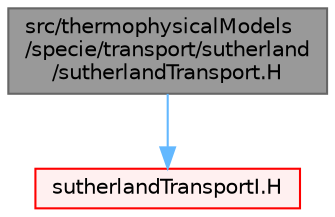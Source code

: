 digraph "src/thermophysicalModels/specie/transport/sutherland/sutherlandTransport.H"
{
 // LATEX_PDF_SIZE
  bgcolor="transparent";
  edge [fontname=Helvetica,fontsize=10,labelfontname=Helvetica,labelfontsize=10];
  node [fontname=Helvetica,fontsize=10,shape=box,height=0.2,width=0.4];
  Node1 [id="Node000001",label="src/thermophysicalModels\l/specie/transport/sutherland\l/sutherlandTransport.H",height=0.2,width=0.4,color="gray40", fillcolor="grey60", style="filled", fontcolor="black",tooltip=" "];
  Node1 -> Node2 [id="edge1_Node000001_Node000002",color="steelblue1",style="solid",tooltip=" "];
  Node2 [id="Node000002",label="sutherlandTransportI.H",height=0.2,width=0.4,color="red", fillcolor="#FFF0F0", style="filled",URL="$sutherlandTransportI_8H.html",tooltip=" "];
}
